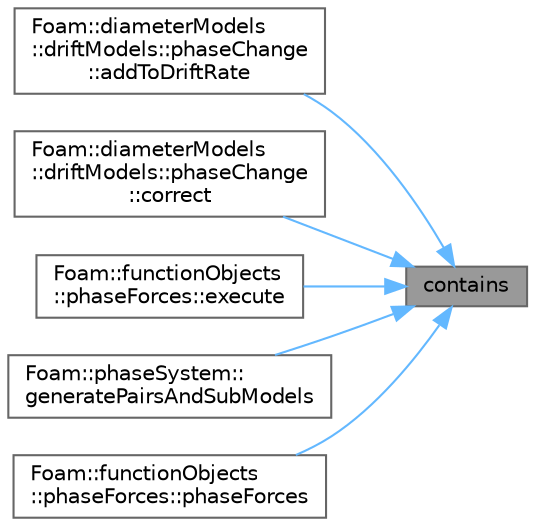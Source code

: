 digraph "contains"
{
 // LATEX_PDF_SIZE
  bgcolor="transparent";
  edge [fontname=Helvetica,fontsize=10,labelfontname=Helvetica,labelfontsize=10];
  node [fontname=Helvetica,fontsize=10,shape=box,height=0.2,width=0.4];
  rankdir="RL";
  Node1 [id="Node000001",label="contains",height=0.2,width=0.4,color="gray40", fillcolor="grey60", style="filled", fontcolor="black",tooltip=" "];
  Node1 -> Node2 [id="edge1_Node000001_Node000002",dir="back",color="steelblue1",style="solid",tooltip=" "];
  Node2 [id="Node000002",label="Foam::diameterModels\l::driftModels::phaseChange\l::addToDriftRate",height=0.2,width=0.4,color="grey40", fillcolor="white", style="filled",URL="$classFoam_1_1diameterModels_1_1driftModels_1_1phaseChange.html#a5edc4db82981c9b4947dfa4c3ba9edbc",tooltip=" "];
  Node1 -> Node3 [id="edge2_Node000001_Node000003",dir="back",color="steelblue1",style="solid",tooltip=" "];
  Node3 [id="Node000003",label="Foam::diameterModels\l::driftModels::phaseChange\l::correct",height=0.2,width=0.4,color="grey40", fillcolor="white", style="filled",URL="$classFoam_1_1diameterModels_1_1driftModels_1_1phaseChange.html#a3ae44b28050c3aa494c1d8e18cf618c1",tooltip=" "];
  Node1 -> Node4 [id="edge3_Node000001_Node000004",dir="back",color="steelblue1",style="solid",tooltip=" "];
  Node4 [id="Node000004",label="Foam::functionObjects\l::phaseForces::execute",height=0.2,width=0.4,color="grey40", fillcolor="white", style="filled",URL="$classFoam_1_1functionObjects_1_1phaseForces.html#ae006844a02161d12182ab372ca5c257b",tooltip=" "];
  Node1 -> Node5 [id="edge4_Node000001_Node000005",dir="back",color="steelblue1",style="solid",tooltip=" "];
  Node5 [id="Node000005",label="Foam::phaseSystem::\lgeneratePairsAndSubModels",height=0.2,width=0.4,color="grey40", fillcolor="white", style="filled",URL="$classFoam_1_1phaseSystem.html#a3c8b2cce9dd05e4a1048aadb1689d6c0",tooltip=" "];
  Node1 -> Node6 [id="edge5_Node000001_Node000006",dir="back",color="steelblue1",style="solid",tooltip=" "];
  Node6 [id="Node000006",label="Foam::functionObjects\l::phaseForces::phaseForces",height=0.2,width=0.4,color="grey40", fillcolor="white", style="filled",URL="$classFoam_1_1functionObjects_1_1phaseForces.html#a7988589aaadded0353c360f625011ea5",tooltip=" "];
}
